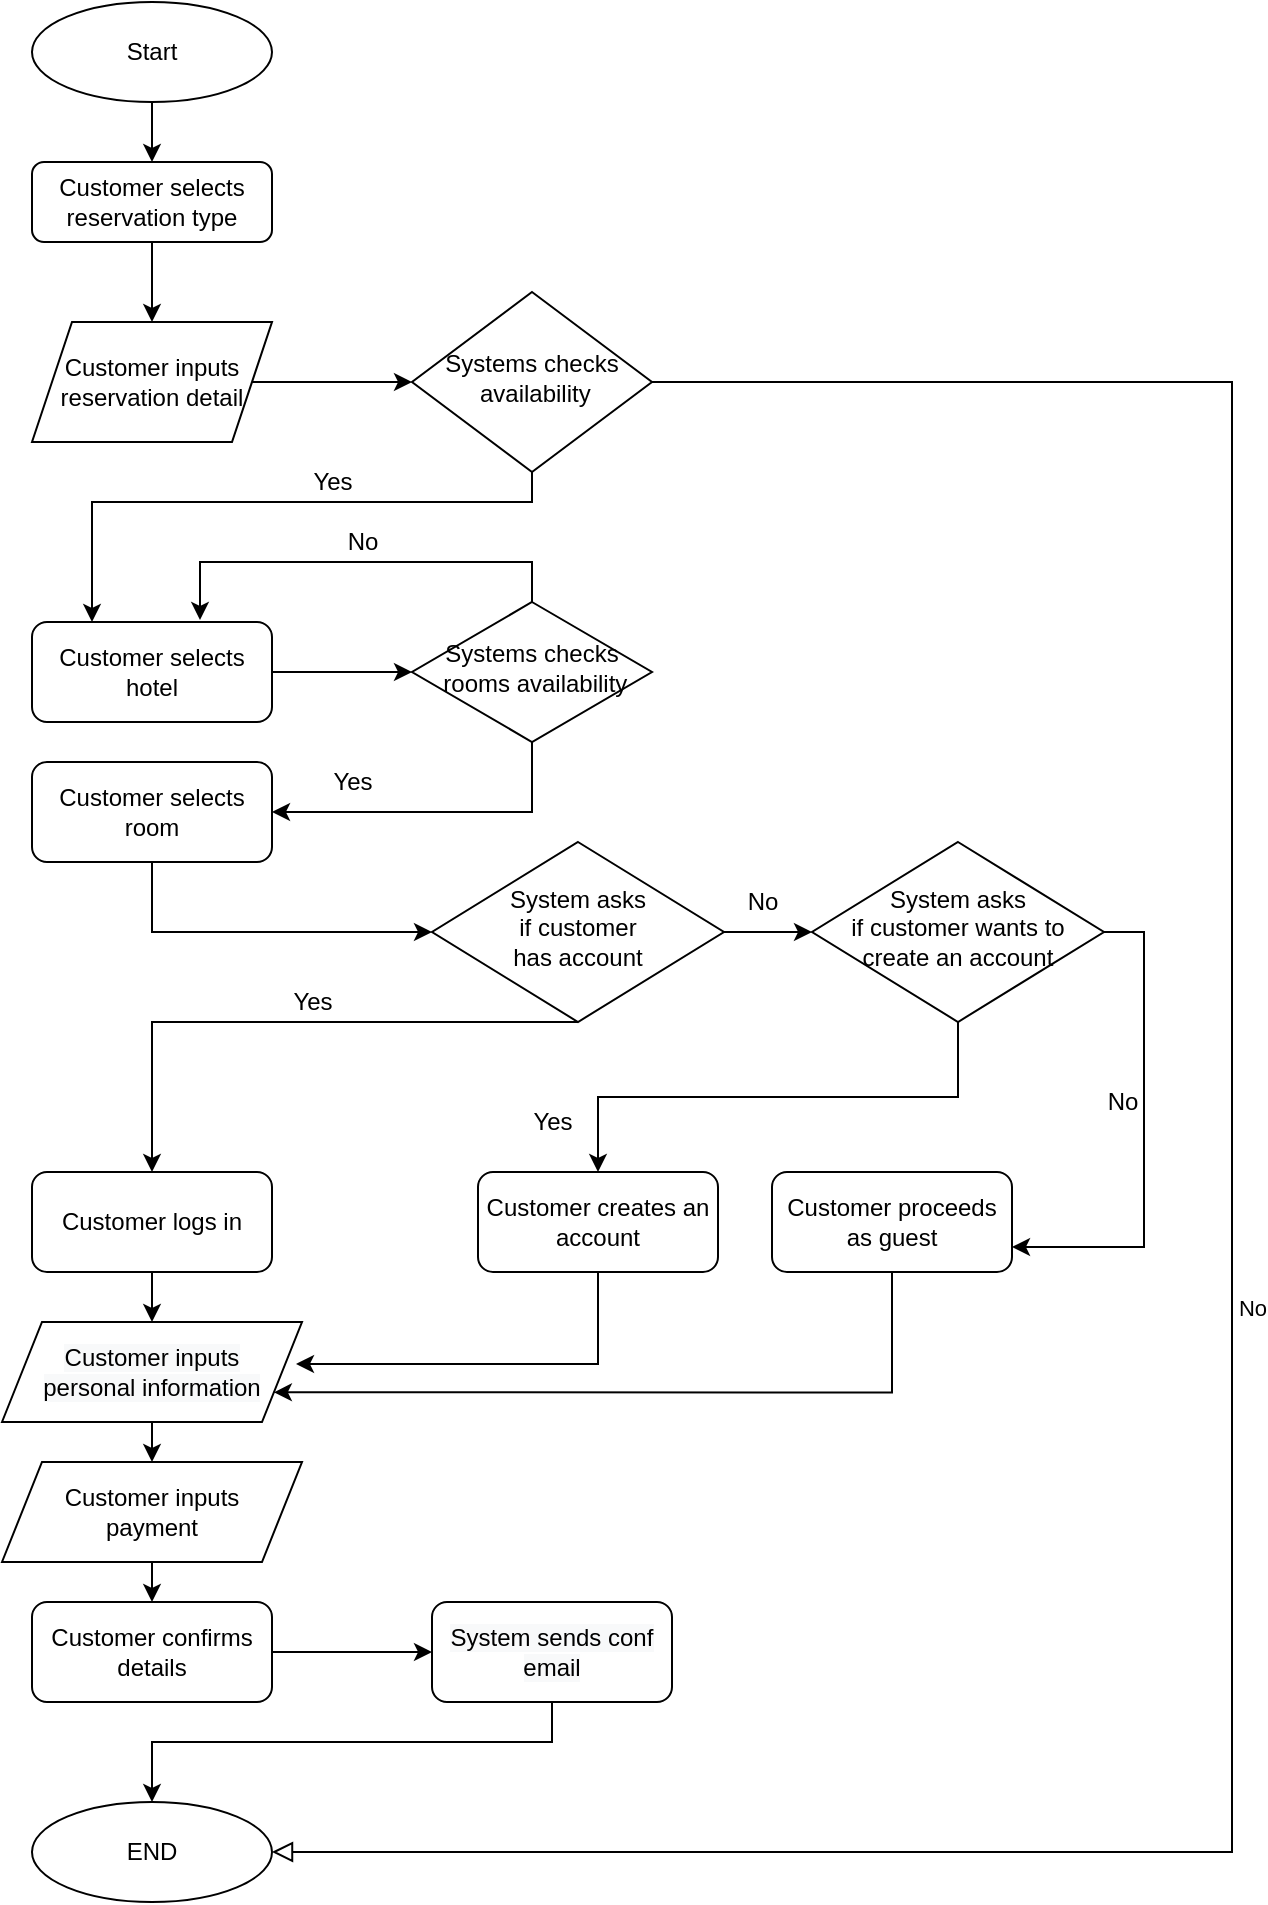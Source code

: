 <mxfile version="14.7.7" type="github">
  <diagram id="C5RBs43oDa-KdzZeNtuy" name="Page-1">
    <mxGraphModel dx="946" dy="614" grid="1" gridSize="10" guides="1" tooltips="1" connect="1" arrows="1" fold="1" page="1" pageScale="1" pageWidth="827" pageHeight="1169" math="0" shadow="0">
      <root>
        <mxCell id="WIyWlLk6GJQsqaUBKTNV-0" />
        <mxCell id="WIyWlLk6GJQsqaUBKTNV-1" parent="WIyWlLk6GJQsqaUBKTNV-0" />
        <mxCell id="byIc-fCQGl1gXg94sGnV-67" style="edgeStyle=orthogonalEdgeStyle;rounded=0;orthogonalLoop=1;jettySize=auto;html=1;exitX=0.5;exitY=1;exitDx=0;exitDy=0;" edge="1" parent="WIyWlLk6GJQsqaUBKTNV-1" source="WIyWlLk6GJQsqaUBKTNV-3" target="byIc-fCQGl1gXg94sGnV-2">
          <mxGeometry relative="1" as="geometry" />
        </mxCell>
        <mxCell id="WIyWlLk6GJQsqaUBKTNV-3" value="Customer selects reservation type" style="rounded=1;whiteSpace=wrap;html=1;fontSize=12;glass=0;strokeWidth=1;shadow=0;" parent="WIyWlLk6GJQsqaUBKTNV-1" vertex="1">
          <mxGeometry x="160" y="80" width="120" height="40" as="geometry" />
        </mxCell>
        <mxCell id="WIyWlLk6GJQsqaUBKTNV-5" value="No" style="edgeStyle=orthogonalEdgeStyle;rounded=0;html=1;jettySize=auto;orthogonalLoop=1;fontSize=11;endArrow=block;endFill=0;endSize=8;strokeWidth=1;shadow=0;labelBackgroundColor=none;entryX=1;entryY=0.5;entryDx=0;entryDy=0;" parent="WIyWlLk6GJQsqaUBKTNV-1" source="WIyWlLk6GJQsqaUBKTNV-6" target="byIc-fCQGl1gXg94sGnV-5" edge="1">
          <mxGeometry y="10" relative="1" as="geometry">
            <mxPoint as="offset" />
            <mxPoint x="390" y="610" as="targetPoint" />
            <Array as="points">
              <mxPoint x="760" y="190" />
              <mxPoint x="760" y="925" />
            </Array>
          </mxGeometry>
        </mxCell>
        <mxCell id="byIc-fCQGl1gXg94sGnV-17" style="edgeStyle=orthogonalEdgeStyle;rounded=0;orthogonalLoop=1;jettySize=auto;html=1;exitX=0.5;exitY=1;exitDx=0;exitDy=0;entryX=0.25;entryY=0;entryDx=0;entryDy=0;startArrow=none;" edge="1" parent="WIyWlLk6GJQsqaUBKTNV-1" source="WIyWlLk6GJQsqaUBKTNV-6" target="WIyWlLk6GJQsqaUBKTNV-12">
          <mxGeometry relative="1" as="geometry">
            <mxPoint x="300" y="255" as="sourcePoint" />
            <Array as="points">
              <mxPoint x="410" y="250" />
              <mxPoint x="190" y="250" />
            </Array>
          </mxGeometry>
        </mxCell>
        <mxCell id="WIyWlLk6GJQsqaUBKTNV-6" value="Systems checks&lt;br&gt;&amp;nbsp;availability" style="rhombus;whiteSpace=wrap;html=1;shadow=0;fontFamily=Helvetica;fontSize=12;align=center;strokeWidth=1;spacing=6;spacingTop=-4;" parent="WIyWlLk6GJQsqaUBKTNV-1" vertex="1">
          <mxGeometry x="350" y="145" width="120" height="90" as="geometry" />
        </mxCell>
        <mxCell id="byIc-fCQGl1gXg94sGnV-7" value="" style="edgeStyle=orthogonalEdgeStyle;rounded=0;orthogonalLoop=1;jettySize=auto;html=1;" edge="1" parent="WIyWlLk6GJQsqaUBKTNV-1" source="WIyWlLk6GJQsqaUBKTNV-12" target="byIc-fCQGl1gXg94sGnV-6">
          <mxGeometry relative="1" as="geometry" />
        </mxCell>
        <mxCell id="WIyWlLk6GJQsqaUBKTNV-12" value="Customer selects hotel" style="rounded=1;whiteSpace=wrap;html=1;fontSize=12;glass=0;strokeWidth=1;shadow=0;" parent="WIyWlLk6GJQsqaUBKTNV-1" vertex="1">
          <mxGeometry x="160" y="310" width="120" height="50" as="geometry" />
        </mxCell>
        <mxCell id="byIc-fCQGl1gXg94sGnV-1" value="" style="edgeStyle=orthogonalEdgeStyle;rounded=0;orthogonalLoop=1;jettySize=auto;html=1;" edge="1" parent="WIyWlLk6GJQsqaUBKTNV-1" source="byIc-fCQGl1gXg94sGnV-0" target="WIyWlLk6GJQsqaUBKTNV-3">
          <mxGeometry relative="1" as="geometry" />
        </mxCell>
        <mxCell id="byIc-fCQGl1gXg94sGnV-0" value="Start" style="ellipse;whiteSpace=wrap;html=1;" vertex="1" parent="WIyWlLk6GJQsqaUBKTNV-1">
          <mxGeometry x="160" width="120" height="50" as="geometry" />
        </mxCell>
        <mxCell id="byIc-fCQGl1gXg94sGnV-16" style="edgeStyle=orthogonalEdgeStyle;rounded=0;orthogonalLoop=1;jettySize=auto;html=1;exitX=1;exitY=0.5;exitDx=0;exitDy=0;entryX=0;entryY=0.5;entryDx=0;entryDy=0;" edge="1" parent="WIyWlLk6GJQsqaUBKTNV-1" source="byIc-fCQGl1gXg94sGnV-2" target="WIyWlLk6GJQsqaUBKTNV-6">
          <mxGeometry relative="1" as="geometry" />
        </mxCell>
        <mxCell id="byIc-fCQGl1gXg94sGnV-2" value="Customer inputs reservation detail" style="shape=parallelogram;perimeter=parallelogramPerimeter;whiteSpace=wrap;html=1;fixedSize=1;" vertex="1" parent="WIyWlLk6GJQsqaUBKTNV-1">
          <mxGeometry x="160" y="160" width="120" height="60" as="geometry" />
        </mxCell>
        <mxCell id="byIc-fCQGl1gXg94sGnV-5" value="END" style="ellipse;whiteSpace=wrap;html=1;" vertex="1" parent="WIyWlLk6GJQsqaUBKTNV-1">
          <mxGeometry x="160" y="900" width="120" height="50" as="geometry" />
        </mxCell>
        <mxCell id="byIc-fCQGl1gXg94sGnV-13" style="edgeStyle=orthogonalEdgeStyle;rounded=0;orthogonalLoop=1;jettySize=auto;html=1;exitX=0.5;exitY=1;exitDx=0;exitDy=0;" edge="1" parent="WIyWlLk6GJQsqaUBKTNV-1" source="byIc-fCQGl1gXg94sGnV-6" target="byIc-fCQGl1gXg94sGnV-12">
          <mxGeometry relative="1" as="geometry">
            <Array as="points">
              <mxPoint x="410" y="405" />
            </Array>
          </mxGeometry>
        </mxCell>
        <mxCell id="byIc-fCQGl1gXg94sGnV-23" style="edgeStyle=orthogonalEdgeStyle;rounded=0;orthogonalLoop=1;jettySize=auto;html=1;exitX=0.5;exitY=0;exitDx=0;exitDy=0;entryX=0.7;entryY=-0.02;entryDx=0;entryDy=0;entryPerimeter=0;" edge="1" parent="WIyWlLk6GJQsqaUBKTNV-1" source="byIc-fCQGl1gXg94sGnV-6" target="WIyWlLk6GJQsqaUBKTNV-12">
          <mxGeometry relative="1" as="geometry">
            <Array as="points">
              <mxPoint x="410" y="280" />
              <mxPoint x="244" y="280" />
            </Array>
          </mxGeometry>
        </mxCell>
        <mxCell id="byIc-fCQGl1gXg94sGnV-6" value="Systems checks&lt;br&gt;&amp;nbsp;rooms availability" style="rhombus;whiteSpace=wrap;html=1;shadow=0;fontFamily=Helvetica;fontSize=12;align=center;strokeWidth=1;spacing=6;spacingTop=-4;" vertex="1" parent="WIyWlLk6GJQsqaUBKTNV-1">
          <mxGeometry x="350" y="300" width="120" height="70" as="geometry" />
        </mxCell>
        <mxCell id="byIc-fCQGl1gXg94sGnV-10" value="Yes" style="text;html=1;align=center;verticalAlign=middle;resizable=0;points=[];autosize=1;strokeColor=none;" vertex="1" parent="WIyWlLk6GJQsqaUBKTNV-1">
          <mxGeometry x="220" y="610" width="40" height="20" as="geometry" />
        </mxCell>
        <mxCell id="byIc-fCQGl1gXg94sGnV-26" style="edgeStyle=orthogonalEdgeStyle;rounded=0;orthogonalLoop=1;jettySize=auto;html=1;exitX=0.5;exitY=1;exitDx=0;exitDy=0;" edge="1" parent="WIyWlLk6GJQsqaUBKTNV-1" source="byIc-fCQGl1gXg94sGnV-12" target="byIc-fCQGl1gXg94sGnV-14">
          <mxGeometry relative="1" as="geometry" />
        </mxCell>
        <mxCell id="byIc-fCQGl1gXg94sGnV-12" value="Customer selects room" style="rounded=1;whiteSpace=wrap;html=1;fontSize=12;glass=0;strokeWidth=1;shadow=0;" vertex="1" parent="WIyWlLk6GJQsqaUBKTNV-1">
          <mxGeometry x="160" y="380" width="120" height="50" as="geometry" />
        </mxCell>
        <mxCell id="byIc-fCQGl1gXg94sGnV-30" style="edgeStyle=orthogonalEdgeStyle;rounded=0;orthogonalLoop=1;jettySize=auto;html=1;exitX=0.5;exitY=1;exitDx=0;exitDy=0;entryX=0.5;entryY=0;entryDx=0;entryDy=0;" edge="1" parent="WIyWlLk6GJQsqaUBKTNV-1" source="byIc-fCQGl1gXg94sGnV-14" target="byIc-fCQGl1gXg94sGnV-28">
          <mxGeometry relative="1" as="geometry">
            <Array as="points">
              <mxPoint x="220" y="570" />
              <mxPoint x="220" y="570" />
            </Array>
          </mxGeometry>
        </mxCell>
        <mxCell id="byIc-fCQGl1gXg94sGnV-32" style="edgeStyle=orthogonalEdgeStyle;rounded=0;orthogonalLoop=1;jettySize=auto;html=1;exitX=1;exitY=0.5;exitDx=0;exitDy=0;entryX=0;entryY=0.5;entryDx=0;entryDy=0;" edge="1" parent="WIyWlLk6GJQsqaUBKTNV-1" source="byIc-fCQGl1gXg94sGnV-14" target="byIc-fCQGl1gXg94sGnV-34">
          <mxGeometry relative="1" as="geometry">
            <mxPoint x="360" y="495" as="targetPoint" />
          </mxGeometry>
        </mxCell>
        <mxCell id="byIc-fCQGl1gXg94sGnV-14" value="System asks&lt;br&gt;if customer&lt;br&gt;has account" style="rhombus;whiteSpace=wrap;html=1;shadow=0;fontFamily=Helvetica;fontSize=12;align=center;strokeWidth=1;spacing=6;spacingTop=-4;" vertex="1" parent="WIyWlLk6GJQsqaUBKTNV-1">
          <mxGeometry x="360" y="420" width="146" height="90" as="geometry" />
        </mxCell>
        <mxCell id="byIc-fCQGl1gXg94sGnV-21" value="Yes" style="text;html=1;align=center;verticalAlign=middle;resizable=0;points=[];autosize=1;strokeColor=none;" vertex="1" parent="WIyWlLk6GJQsqaUBKTNV-1">
          <mxGeometry x="290" y="230" width="40" height="20" as="geometry" />
        </mxCell>
        <mxCell id="byIc-fCQGl1gXg94sGnV-22" style="edgeStyle=orthogonalEdgeStyle;rounded=0;orthogonalLoop=1;jettySize=auto;html=1;exitX=0.5;exitY=1;exitDx=0;exitDy=0;" edge="1" parent="WIyWlLk6GJQsqaUBKTNV-1" source="byIc-fCQGl1gXg94sGnV-6" target="byIc-fCQGl1gXg94sGnV-6">
          <mxGeometry relative="1" as="geometry" />
        </mxCell>
        <mxCell id="byIc-fCQGl1gXg94sGnV-24" value="No" style="text;html=1;align=center;verticalAlign=middle;resizable=0;points=[];autosize=1;strokeColor=none;" vertex="1" parent="WIyWlLk6GJQsqaUBKTNV-1">
          <mxGeometry x="310" y="260" width="30" height="20" as="geometry" />
        </mxCell>
        <mxCell id="byIc-fCQGl1gXg94sGnV-25" value="Yes" style="text;html=1;align=center;verticalAlign=middle;resizable=0;points=[];autosize=1;strokeColor=none;" vertex="1" parent="WIyWlLk6GJQsqaUBKTNV-1">
          <mxGeometry x="300" y="380" width="40" height="20" as="geometry" />
        </mxCell>
        <mxCell id="byIc-fCQGl1gXg94sGnV-44" value="" style="edgeStyle=orthogonalEdgeStyle;rounded=0;orthogonalLoop=1;jettySize=auto;html=1;entryX=0.5;entryY=0;entryDx=0;entryDy=0;" edge="1" parent="WIyWlLk6GJQsqaUBKTNV-1" source="byIc-fCQGl1gXg94sGnV-28">
          <mxGeometry relative="1" as="geometry">
            <mxPoint x="220" y="660" as="targetPoint" />
          </mxGeometry>
        </mxCell>
        <mxCell id="byIc-fCQGl1gXg94sGnV-28" value="Customer logs in" style="rounded=1;whiteSpace=wrap;html=1;fontSize=12;glass=0;strokeWidth=1;shadow=0;" vertex="1" parent="WIyWlLk6GJQsqaUBKTNV-1">
          <mxGeometry x="160" y="585" width="120" height="50" as="geometry" />
        </mxCell>
        <mxCell id="byIc-fCQGl1gXg94sGnV-31" value="Yes" style="text;html=1;align=center;verticalAlign=middle;resizable=0;points=[];autosize=1;strokeColor=none;" vertex="1" parent="WIyWlLk6GJQsqaUBKTNV-1">
          <mxGeometry x="280" y="490" width="40" height="20" as="geometry" />
        </mxCell>
        <mxCell id="byIc-fCQGl1gXg94sGnV-54" style="edgeStyle=orthogonalEdgeStyle;rounded=0;orthogonalLoop=1;jettySize=auto;html=1;exitX=0.5;exitY=1;exitDx=0;exitDy=0;entryX=0.5;entryY=0;entryDx=0;entryDy=0;" edge="1" parent="WIyWlLk6GJQsqaUBKTNV-1" source="byIc-fCQGl1gXg94sGnV-34" target="byIc-fCQGl1gXg94sGnV-53">
          <mxGeometry relative="1" as="geometry" />
        </mxCell>
        <mxCell id="byIc-fCQGl1gXg94sGnV-69" style="edgeStyle=orthogonalEdgeStyle;rounded=0;orthogonalLoop=1;jettySize=auto;html=1;exitX=1;exitY=0.5;exitDx=0;exitDy=0;entryX=1;entryY=0.75;entryDx=0;entryDy=0;" edge="1" parent="WIyWlLk6GJQsqaUBKTNV-1" source="byIc-fCQGl1gXg94sGnV-34" target="byIc-fCQGl1gXg94sGnV-57">
          <mxGeometry relative="1" as="geometry" />
        </mxCell>
        <mxCell id="byIc-fCQGl1gXg94sGnV-34" value="System asks&lt;br&gt;if customer wants to create an account" style="rhombus;whiteSpace=wrap;html=1;shadow=0;fontFamily=Helvetica;fontSize=12;align=center;strokeWidth=1;spacing=6;spacingTop=-4;" vertex="1" parent="WIyWlLk6GJQsqaUBKTNV-1">
          <mxGeometry x="550" y="420" width="146" height="90" as="geometry" />
        </mxCell>
        <mxCell id="byIc-fCQGl1gXg94sGnV-61" style="edgeStyle=orthogonalEdgeStyle;rounded=0;orthogonalLoop=1;jettySize=auto;html=1;exitX=1;exitY=0.75;exitDx=0;exitDy=0;" edge="1" parent="WIyWlLk6GJQsqaUBKTNV-1">
          <mxGeometry relative="1" as="geometry">
            <mxPoint x="280" y="698" as="targetPoint" />
            <mxPoint x="280" y="697.5" as="sourcePoint" />
          </mxGeometry>
        </mxCell>
        <mxCell id="byIc-fCQGl1gXg94sGnV-65" style="edgeStyle=orthogonalEdgeStyle;rounded=0;orthogonalLoop=1;jettySize=auto;html=1;exitX=1;exitY=0.5;exitDx=0;exitDy=0;" edge="1" parent="WIyWlLk6GJQsqaUBKTNV-1" source="byIc-fCQGl1gXg94sGnV-47" target="byIc-fCQGl1gXg94sGnV-64">
          <mxGeometry relative="1" as="geometry" />
        </mxCell>
        <mxCell id="byIc-fCQGl1gXg94sGnV-47" value="Customer confirms details" style="rounded=1;whiteSpace=wrap;html=1;" vertex="1" parent="WIyWlLk6GJQsqaUBKTNV-1">
          <mxGeometry x="160" y="800" width="120" height="50" as="geometry" />
        </mxCell>
        <mxCell id="byIc-fCQGl1gXg94sGnV-71" style="edgeStyle=orthogonalEdgeStyle;rounded=0;orthogonalLoop=1;jettySize=auto;html=1;exitX=0.5;exitY=1;exitDx=0;exitDy=0;entryX=0.98;entryY=0.42;entryDx=0;entryDy=0;entryPerimeter=0;" edge="1" parent="WIyWlLk6GJQsqaUBKTNV-1" source="byIc-fCQGl1gXg94sGnV-53" target="byIc-fCQGl1gXg94sGnV-70">
          <mxGeometry relative="1" as="geometry">
            <Array as="points">
              <mxPoint x="443" y="681" />
            </Array>
          </mxGeometry>
        </mxCell>
        <mxCell id="byIc-fCQGl1gXg94sGnV-53" value="Customer creates an account" style="rounded=1;whiteSpace=wrap;html=1;fontSize=12;glass=0;strokeWidth=1;shadow=0;" vertex="1" parent="WIyWlLk6GJQsqaUBKTNV-1">
          <mxGeometry x="383" y="585" width="120" height="50" as="geometry" />
        </mxCell>
        <mxCell id="byIc-fCQGl1gXg94sGnV-56" value="Yes" style="text;html=1;align=center;verticalAlign=middle;resizable=0;points=[];autosize=1;strokeColor=none;" vertex="1" parent="WIyWlLk6GJQsqaUBKTNV-1">
          <mxGeometry x="400" y="550" width="40" height="20" as="geometry" />
        </mxCell>
        <mxCell id="byIc-fCQGl1gXg94sGnV-72" style="edgeStyle=orthogonalEdgeStyle;rounded=0;orthogonalLoop=1;jettySize=auto;html=1;exitX=0.5;exitY=1;exitDx=0;exitDy=0;entryX=1;entryY=0.75;entryDx=0;entryDy=0;" edge="1" parent="WIyWlLk6GJQsqaUBKTNV-1" source="byIc-fCQGl1gXg94sGnV-57" target="byIc-fCQGl1gXg94sGnV-70">
          <mxGeometry relative="1" as="geometry">
            <Array as="points">
              <mxPoint x="590" y="695" />
            </Array>
          </mxGeometry>
        </mxCell>
        <mxCell id="byIc-fCQGl1gXg94sGnV-57" value="Customer proceeds as guest" style="rounded=1;whiteSpace=wrap;html=1;" vertex="1" parent="WIyWlLk6GJQsqaUBKTNV-1">
          <mxGeometry x="530" y="585" width="120" height="50" as="geometry" />
        </mxCell>
        <mxCell id="byIc-fCQGl1gXg94sGnV-59" value="No" style="text;html=1;align=center;verticalAlign=middle;resizable=0;points=[];autosize=1;strokeColor=none;" vertex="1" parent="WIyWlLk6GJQsqaUBKTNV-1">
          <mxGeometry x="690" y="540" width="30" height="20" as="geometry" />
        </mxCell>
        <mxCell id="byIc-fCQGl1gXg94sGnV-66" style="edgeStyle=orthogonalEdgeStyle;rounded=0;orthogonalLoop=1;jettySize=auto;html=1;entryX=0.5;entryY=0;entryDx=0;entryDy=0;" edge="1" parent="WIyWlLk6GJQsqaUBKTNV-1" source="byIc-fCQGl1gXg94sGnV-64" target="byIc-fCQGl1gXg94sGnV-5">
          <mxGeometry relative="1" as="geometry">
            <Array as="points">
              <mxPoint x="420" y="870" />
              <mxPoint x="220" y="870" />
            </Array>
          </mxGeometry>
        </mxCell>
        <mxCell id="byIc-fCQGl1gXg94sGnV-64" value="&lt;meta charset=&quot;utf-8&quot;&gt;&lt;span style=&quot;color: rgb(0, 0, 0); font-family: helvetica; font-size: 12px; font-style: normal; font-weight: 400; letter-spacing: normal; text-align: center; text-indent: 0px; text-transform: none; word-spacing: 0px; background-color: rgb(248, 249, 250); display: inline; float: none;&quot;&gt;System sends conf email&lt;/span&gt;" style="rounded=1;whiteSpace=wrap;html=1;" vertex="1" parent="WIyWlLk6GJQsqaUBKTNV-1">
          <mxGeometry x="360" y="800" width="120" height="50" as="geometry" />
        </mxCell>
        <mxCell id="byIc-fCQGl1gXg94sGnV-68" value="No" style="text;html=1;align=center;verticalAlign=middle;resizable=0;points=[];autosize=1;strokeColor=none;" vertex="1" parent="WIyWlLk6GJQsqaUBKTNV-1">
          <mxGeometry x="510" y="440" width="30" height="20" as="geometry" />
        </mxCell>
        <mxCell id="byIc-fCQGl1gXg94sGnV-74" style="edgeStyle=orthogonalEdgeStyle;rounded=0;orthogonalLoop=1;jettySize=auto;html=1;exitX=0.5;exitY=1;exitDx=0;exitDy=0;entryX=0.5;entryY=0;entryDx=0;entryDy=0;" edge="1" parent="WIyWlLk6GJQsqaUBKTNV-1" source="byIc-fCQGl1gXg94sGnV-70" target="byIc-fCQGl1gXg94sGnV-73">
          <mxGeometry relative="1" as="geometry" />
        </mxCell>
        <mxCell id="byIc-fCQGl1gXg94sGnV-70" value="&lt;span style=&quot;color: rgb(0 , 0 , 0) ; font-family: &amp;#34;helvetica&amp;#34; ; font-size: 12px ; font-style: normal ; font-weight: 400 ; letter-spacing: normal ; text-align: center ; text-indent: 0px ; text-transform: none ; word-spacing: 0px ; background-color: rgb(248 , 249 , 250) ; display: inline ; float: none&quot;&gt;Customer inputs&lt;br&gt;personal information&lt;/span&gt;" style="shape=parallelogram;perimeter=parallelogramPerimeter;whiteSpace=wrap;html=1;fixedSize=1;" vertex="1" parent="WIyWlLk6GJQsqaUBKTNV-1">
          <mxGeometry x="145" y="660" width="150" height="50" as="geometry" />
        </mxCell>
        <mxCell id="byIc-fCQGl1gXg94sGnV-75" style="edgeStyle=orthogonalEdgeStyle;rounded=0;orthogonalLoop=1;jettySize=auto;html=1;exitX=0.5;exitY=1;exitDx=0;exitDy=0;entryX=0.5;entryY=0;entryDx=0;entryDy=0;" edge="1" parent="WIyWlLk6GJQsqaUBKTNV-1" source="byIc-fCQGl1gXg94sGnV-73" target="byIc-fCQGl1gXg94sGnV-47">
          <mxGeometry relative="1" as="geometry" />
        </mxCell>
        <mxCell id="byIc-fCQGl1gXg94sGnV-73" value="Customer inputs&lt;br&gt;payment" style="shape=parallelogram;perimeter=parallelogramPerimeter;whiteSpace=wrap;html=1;fixedSize=1;" vertex="1" parent="WIyWlLk6GJQsqaUBKTNV-1">
          <mxGeometry x="145" y="730" width="150" height="50" as="geometry" />
        </mxCell>
      </root>
    </mxGraphModel>
  </diagram>
</mxfile>
